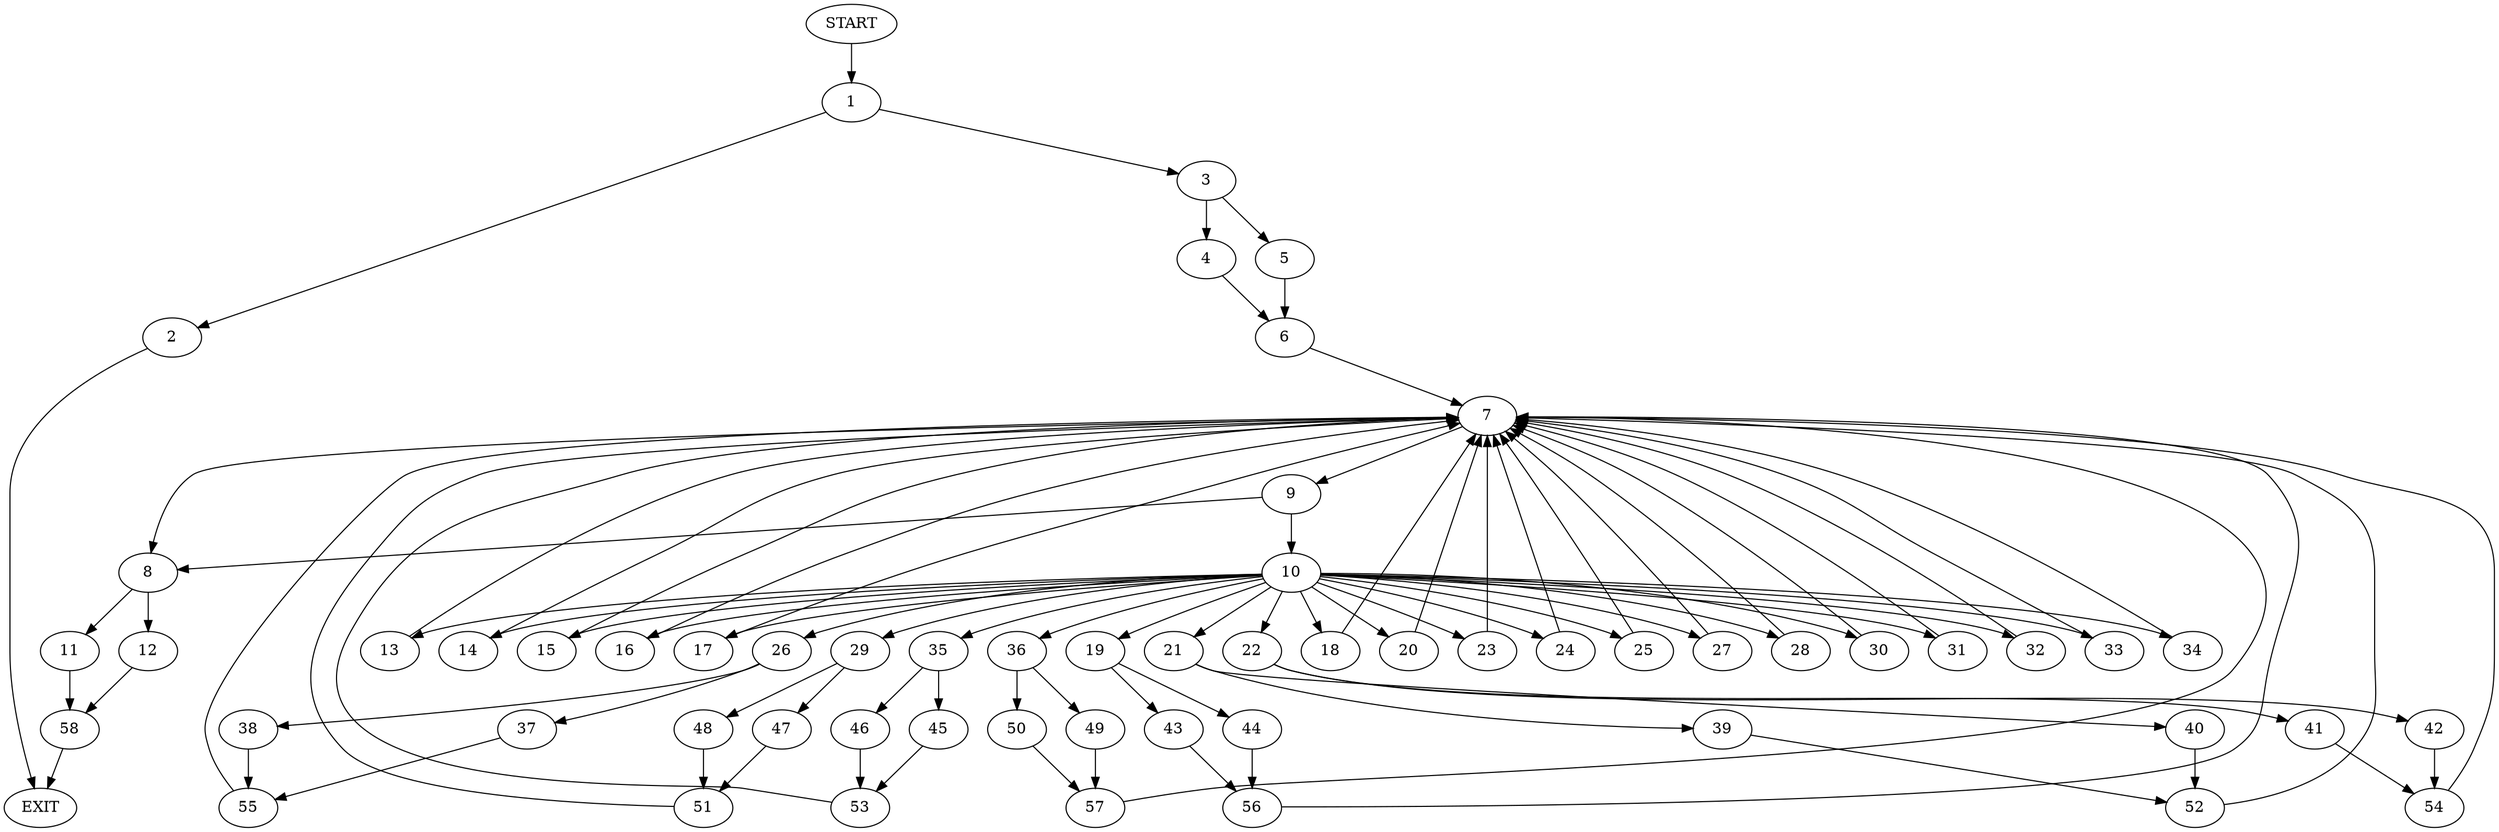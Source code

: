 digraph {
0 [label="START"]
59 [label="EXIT"]
0 -> 1
1 -> 2
1 -> 3
3 -> 4
3 -> 5
2 -> 59
4 -> 6
5 -> 6
6 -> 7
7 -> 8
7 -> 9
9 -> 8
9 -> 10
8 -> 11
8 -> 12
10 -> 13
10 -> 14
10 -> 15
10 -> 16
10 -> 17
10 -> 18
10 -> 19
10 -> 20
10 -> 21
10 -> 22
10 -> 23
10 -> 24
10 -> 25
10 -> 26
10 -> 27
10 -> 28
10 -> 29
10 -> 30
10 -> 31
10 -> 32
10 -> 33
10 -> 34
10 -> 35
10 -> 36
17 -> 7
26 -> 37
26 -> 38
21 -> 39
21 -> 40
22 -> 41
22 -> 42
23 -> 7
34 -> 7
14 -> 7
31 -> 7
32 -> 7
18 -> 7
19 -> 43
19 -> 44
27 -> 7
13 -> 7
25 -> 7
15 -> 7
24 -> 7
35 -> 45
35 -> 46
28 -> 7
29 -> 47
29 -> 48
30 -> 7
36 -> 49
36 -> 50
20 -> 7
33 -> 7
16 -> 7
47 -> 51
48 -> 51
51 -> 7
39 -> 52
40 -> 52
52 -> 7
45 -> 53
46 -> 53
53 -> 7
41 -> 54
42 -> 54
54 -> 7
37 -> 55
38 -> 55
55 -> 7
44 -> 56
43 -> 56
56 -> 7
49 -> 57
50 -> 57
57 -> 7
11 -> 58
12 -> 58
58 -> 59
}
